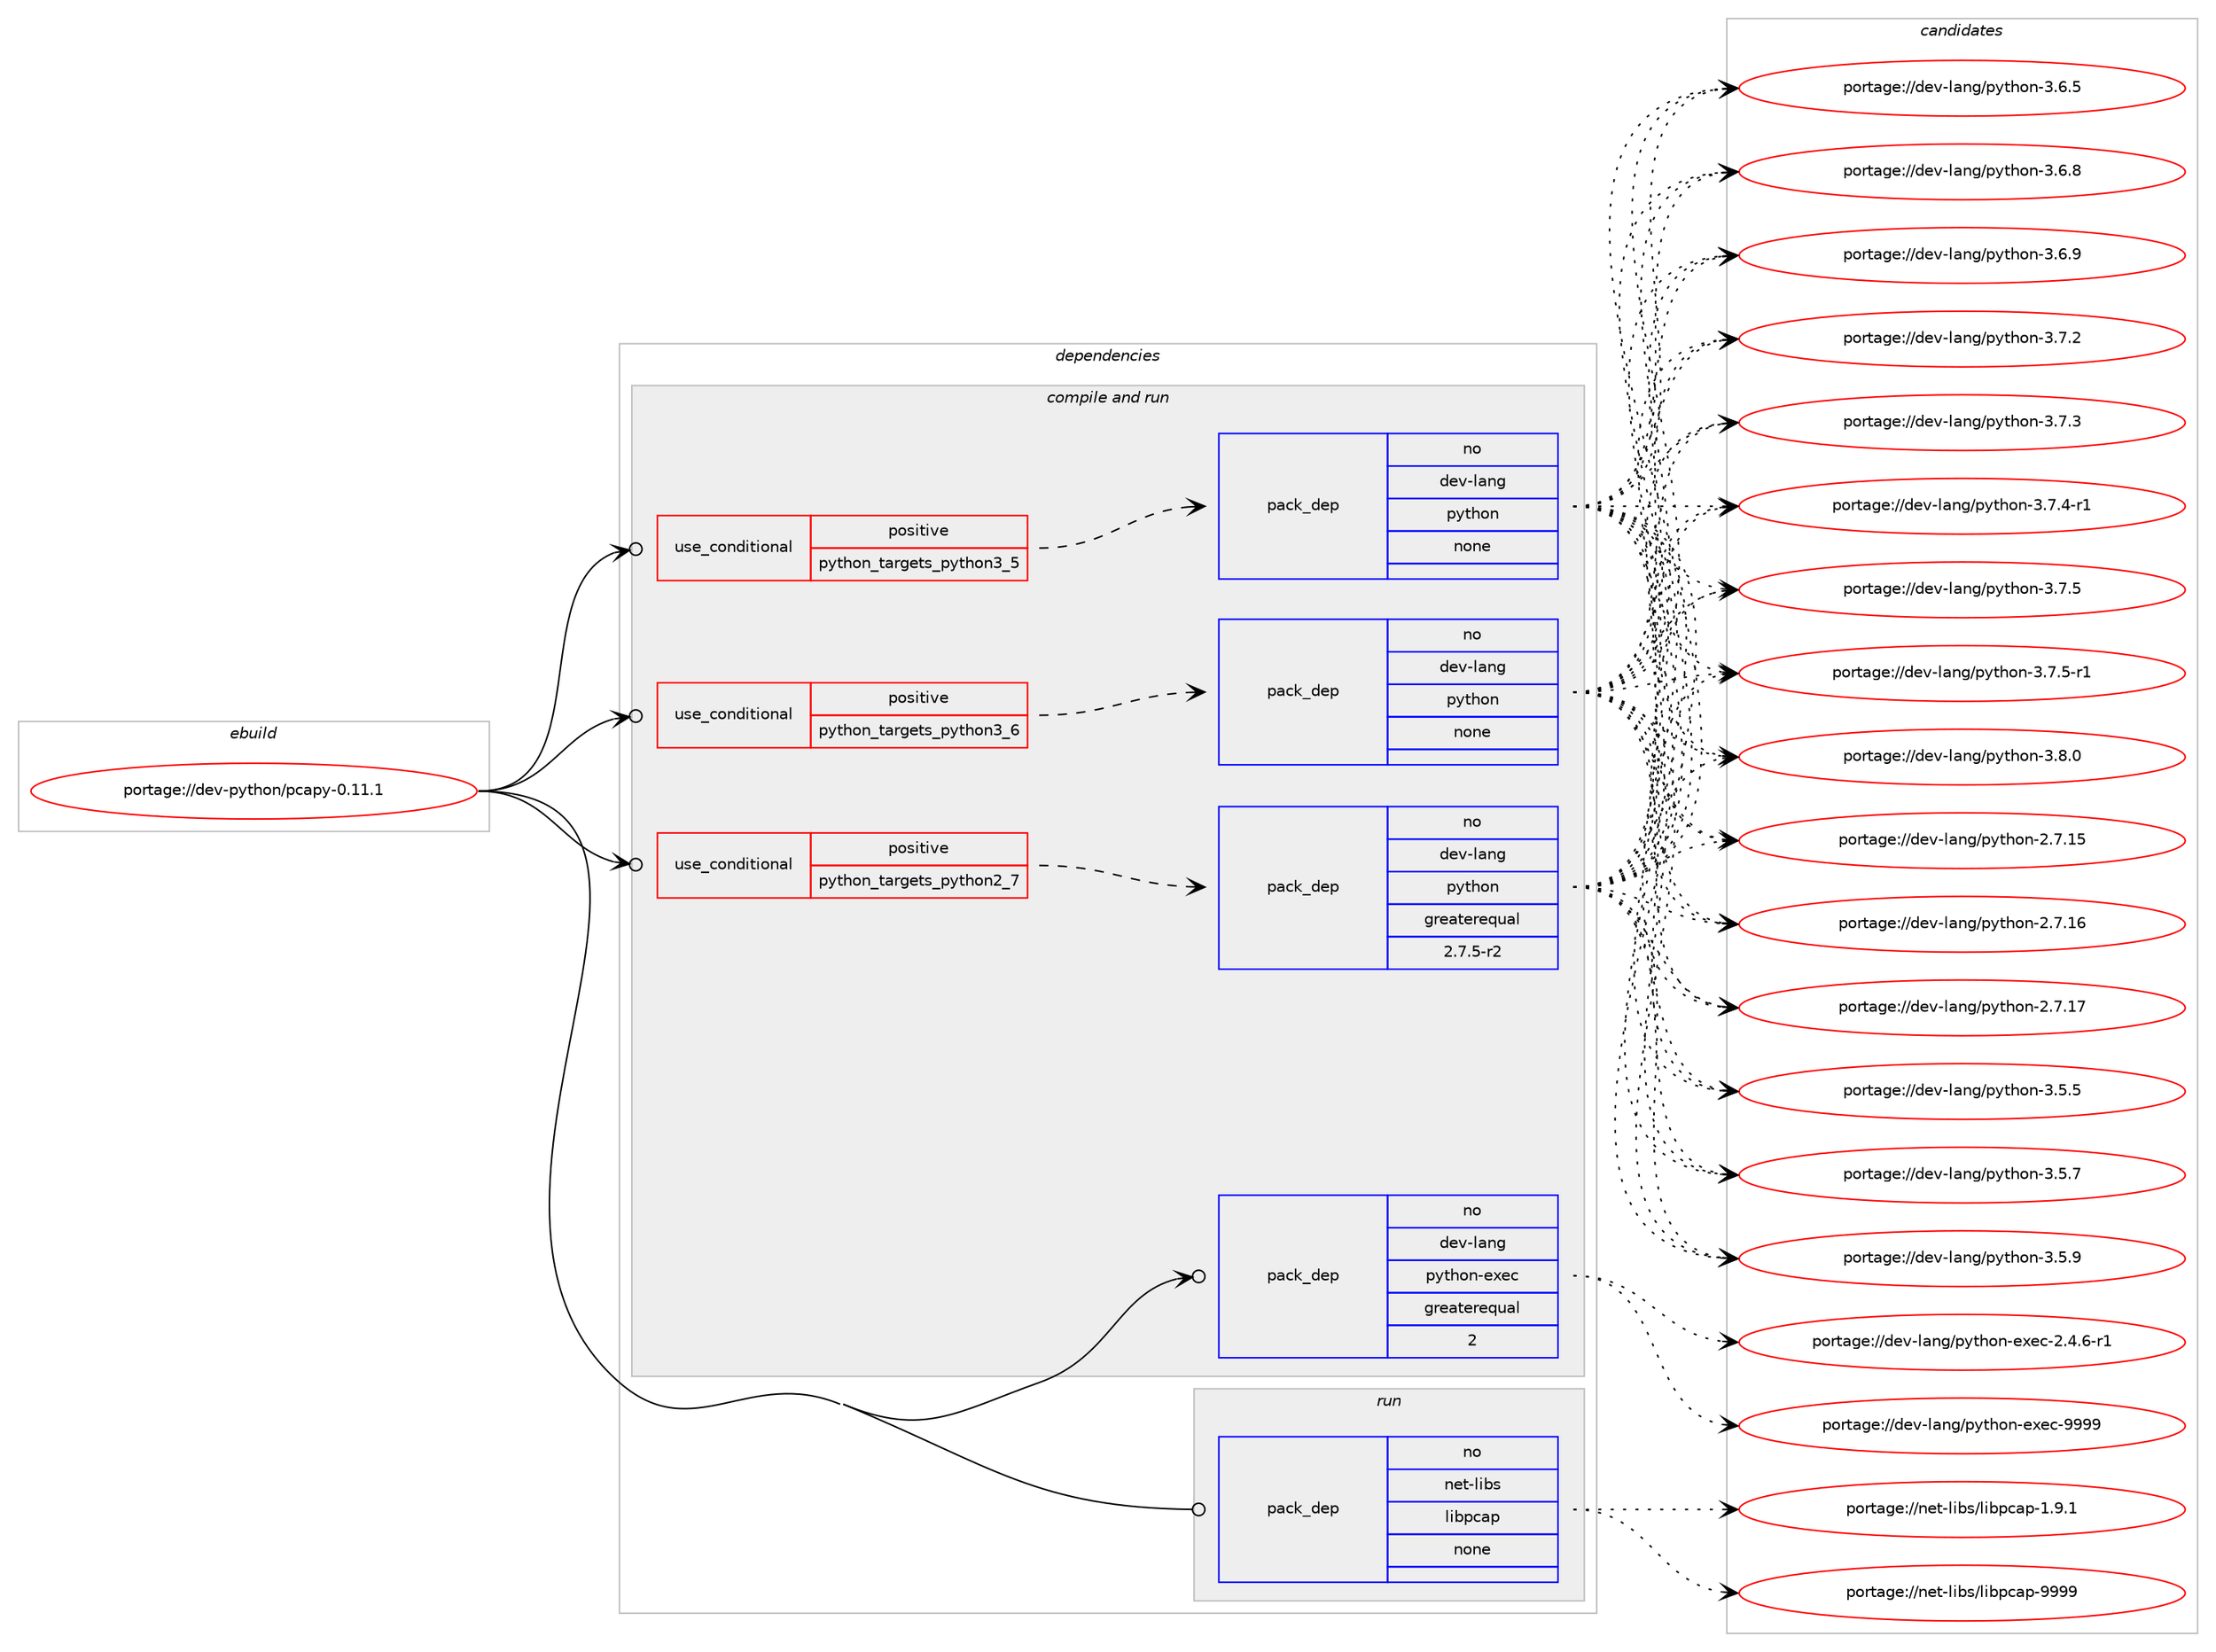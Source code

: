 digraph prolog {

# *************
# Graph options
# *************

newrank=true;
concentrate=true;
compound=true;
graph [rankdir=LR,fontname=Helvetica,fontsize=10,ranksep=1.5];#, ranksep=2.5, nodesep=0.2];
edge  [arrowhead=vee];
node  [fontname=Helvetica,fontsize=10];

# **********
# The ebuild
# **********

subgraph cluster_leftcol {
color=gray;
rank=same;
label=<<i>ebuild</i>>;
id [label="portage://dev-python/pcapy-0.11.1", color=red, width=4, href="../dev-python/pcapy-0.11.1.svg"];
}

# ****************
# The dependencies
# ****************

subgraph cluster_midcol {
color=gray;
label=<<i>dependencies</i>>;
subgraph cluster_compile {
fillcolor="#eeeeee";
style=filled;
label=<<i>compile</i>>;
}
subgraph cluster_compileandrun {
fillcolor="#eeeeee";
style=filled;
label=<<i>compile and run</i>>;
subgraph cond33576 {
dependency156306 [label=<<TABLE BORDER="0" CELLBORDER="1" CELLSPACING="0" CELLPADDING="4"><TR><TD ROWSPAN="3" CELLPADDING="10">use_conditional</TD></TR><TR><TD>positive</TD></TR><TR><TD>python_targets_python2_7</TD></TR></TABLE>>, shape=none, color=red];
subgraph pack119369 {
dependency156307 [label=<<TABLE BORDER="0" CELLBORDER="1" CELLSPACING="0" CELLPADDING="4" WIDTH="220"><TR><TD ROWSPAN="6" CELLPADDING="30">pack_dep</TD></TR><TR><TD WIDTH="110">no</TD></TR><TR><TD>dev-lang</TD></TR><TR><TD>python</TD></TR><TR><TD>greaterequal</TD></TR><TR><TD>2.7.5-r2</TD></TR></TABLE>>, shape=none, color=blue];
}
dependency156306:e -> dependency156307:w [weight=20,style="dashed",arrowhead="vee"];
}
id:e -> dependency156306:w [weight=20,style="solid",arrowhead="odotvee"];
subgraph cond33577 {
dependency156308 [label=<<TABLE BORDER="0" CELLBORDER="1" CELLSPACING="0" CELLPADDING="4"><TR><TD ROWSPAN="3" CELLPADDING="10">use_conditional</TD></TR><TR><TD>positive</TD></TR><TR><TD>python_targets_python3_5</TD></TR></TABLE>>, shape=none, color=red];
subgraph pack119370 {
dependency156309 [label=<<TABLE BORDER="0" CELLBORDER="1" CELLSPACING="0" CELLPADDING="4" WIDTH="220"><TR><TD ROWSPAN="6" CELLPADDING="30">pack_dep</TD></TR><TR><TD WIDTH="110">no</TD></TR><TR><TD>dev-lang</TD></TR><TR><TD>python</TD></TR><TR><TD>none</TD></TR><TR><TD></TD></TR></TABLE>>, shape=none, color=blue];
}
dependency156308:e -> dependency156309:w [weight=20,style="dashed",arrowhead="vee"];
}
id:e -> dependency156308:w [weight=20,style="solid",arrowhead="odotvee"];
subgraph cond33578 {
dependency156310 [label=<<TABLE BORDER="0" CELLBORDER="1" CELLSPACING="0" CELLPADDING="4"><TR><TD ROWSPAN="3" CELLPADDING="10">use_conditional</TD></TR><TR><TD>positive</TD></TR><TR><TD>python_targets_python3_6</TD></TR></TABLE>>, shape=none, color=red];
subgraph pack119371 {
dependency156311 [label=<<TABLE BORDER="0" CELLBORDER="1" CELLSPACING="0" CELLPADDING="4" WIDTH="220"><TR><TD ROWSPAN="6" CELLPADDING="30">pack_dep</TD></TR><TR><TD WIDTH="110">no</TD></TR><TR><TD>dev-lang</TD></TR><TR><TD>python</TD></TR><TR><TD>none</TD></TR><TR><TD></TD></TR></TABLE>>, shape=none, color=blue];
}
dependency156310:e -> dependency156311:w [weight=20,style="dashed",arrowhead="vee"];
}
id:e -> dependency156310:w [weight=20,style="solid",arrowhead="odotvee"];
subgraph pack119372 {
dependency156312 [label=<<TABLE BORDER="0" CELLBORDER="1" CELLSPACING="0" CELLPADDING="4" WIDTH="220"><TR><TD ROWSPAN="6" CELLPADDING="30">pack_dep</TD></TR><TR><TD WIDTH="110">no</TD></TR><TR><TD>dev-lang</TD></TR><TR><TD>python-exec</TD></TR><TR><TD>greaterequal</TD></TR><TR><TD>2</TD></TR></TABLE>>, shape=none, color=blue];
}
id:e -> dependency156312:w [weight=20,style="solid",arrowhead="odotvee"];
}
subgraph cluster_run {
fillcolor="#eeeeee";
style=filled;
label=<<i>run</i>>;
subgraph pack119373 {
dependency156313 [label=<<TABLE BORDER="0" CELLBORDER="1" CELLSPACING="0" CELLPADDING="4" WIDTH="220"><TR><TD ROWSPAN="6" CELLPADDING="30">pack_dep</TD></TR><TR><TD WIDTH="110">no</TD></TR><TR><TD>net-libs</TD></TR><TR><TD>libpcap</TD></TR><TR><TD>none</TD></TR><TR><TD></TD></TR></TABLE>>, shape=none, color=blue];
}
id:e -> dependency156313:w [weight=20,style="solid",arrowhead="odot"];
}
}

# **************
# The candidates
# **************

subgraph cluster_choices {
rank=same;
color=gray;
label=<<i>candidates</i>>;

subgraph choice119369 {
color=black;
nodesep=1;
choiceportage10010111845108971101034711212111610411111045504655464953 [label="portage://dev-lang/python-2.7.15", color=red, width=4,href="../dev-lang/python-2.7.15.svg"];
choiceportage10010111845108971101034711212111610411111045504655464954 [label="portage://dev-lang/python-2.7.16", color=red, width=4,href="../dev-lang/python-2.7.16.svg"];
choiceportage10010111845108971101034711212111610411111045504655464955 [label="portage://dev-lang/python-2.7.17", color=red, width=4,href="../dev-lang/python-2.7.17.svg"];
choiceportage100101118451089711010347112121116104111110455146534653 [label="portage://dev-lang/python-3.5.5", color=red, width=4,href="../dev-lang/python-3.5.5.svg"];
choiceportage100101118451089711010347112121116104111110455146534655 [label="portage://dev-lang/python-3.5.7", color=red, width=4,href="../dev-lang/python-3.5.7.svg"];
choiceportage100101118451089711010347112121116104111110455146534657 [label="portage://dev-lang/python-3.5.9", color=red, width=4,href="../dev-lang/python-3.5.9.svg"];
choiceportage100101118451089711010347112121116104111110455146544653 [label="portage://dev-lang/python-3.6.5", color=red, width=4,href="../dev-lang/python-3.6.5.svg"];
choiceportage100101118451089711010347112121116104111110455146544656 [label="portage://dev-lang/python-3.6.8", color=red, width=4,href="../dev-lang/python-3.6.8.svg"];
choiceportage100101118451089711010347112121116104111110455146544657 [label="portage://dev-lang/python-3.6.9", color=red, width=4,href="../dev-lang/python-3.6.9.svg"];
choiceportage100101118451089711010347112121116104111110455146554650 [label="portage://dev-lang/python-3.7.2", color=red, width=4,href="../dev-lang/python-3.7.2.svg"];
choiceportage100101118451089711010347112121116104111110455146554651 [label="portage://dev-lang/python-3.7.3", color=red, width=4,href="../dev-lang/python-3.7.3.svg"];
choiceportage1001011184510897110103471121211161041111104551465546524511449 [label="portage://dev-lang/python-3.7.4-r1", color=red, width=4,href="../dev-lang/python-3.7.4-r1.svg"];
choiceportage100101118451089711010347112121116104111110455146554653 [label="portage://dev-lang/python-3.7.5", color=red, width=4,href="../dev-lang/python-3.7.5.svg"];
choiceportage1001011184510897110103471121211161041111104551465546534511449 [label="portage://dev-lang/python-3.7.5-r1", color=red, width=4,href="../dev-lang/python-3.7.5-r1.svg"];
choiceportage100101118451089711010347112121116104111110455146564648 [label="portage://dev-lang/python-3.8.0", color=red, width=4,href="../dev-lang/python-3.8.0.svg"];
dependency156307:e -> choiceportage10010111845108971101034711212111610411111045504655464953:w [style=dotted,weight="100"];
dependency156307:e -> choiceportage10010111845108971101034711212111610411111045504655464954:w [style=dotted,weight="100"];
dependency156307:e -> choiceportage10010111845108971101034711212111610411111045504655464955:w [style=dotted,weight="100"];
dependency156307:e -> choiceportage100101118451089711010347112121116104111110455146534653:w [style=dotted,weight="100"];
dependency156307:e -> choiceportage100101118451089711010347112121116104111110455146534655:w [style=dotted,weight="100"];
dependency156307:e -> choiceportage100101118451089711010347112121116104111110455146534657:w [style=dotted,weight="100"];
dependency156307:e -> choiceportage100101118451089711010347112121116104111110455146544653:w [style=dotted,weight="100"];
dependency156307:e -> choiceportage100101118451089711010347112121116104111110455146544656:w [style=dotted,weight="100"];
dependency156307:e -> choiceportage100101118451089711010347112121116104111110455146544657:w [style=dotted,weight="100"];
dependency156307:e -> choiceportage100101118451089711010347112121116104111110455146554650:w [style=dotted,weight="100"];
dependency156307:e -> choiceportage100101118451089711010347112121116104111110455146554651:w [style=dotted,weight="100"];
dependency156307:e -> choiceportage1001011184510897110103471121211161041111104551465546524511449:w [style=dotted,weight="100"];
dependency156307:e -> choiceportage100101118451089711010347112121116104111110455146554653:w [style=dotted,weight="100"];
dependency156307:e -> choiceportage1001011184510897110103471121211161041111104551465546534511449:w [style=dotted,weight="100"];
dependency156307:e -> choiceportage100101118451089711010347112121116104111110455146564648:w [style=dotted,weight="100"];
}
subgraph choice119370 {
color=black;
nodesep=1;
choiceportage10010111845108971101034711212111610411111045504655464953 [label="portage://dev-lang/python-2.7.15", color=red, width=4,href="../dev-lang/python-2.7.15.svg"];
choiceportage10010111845108971101034711212111610411111045504655464954 [label="portage://dev-lang/python-2.7.16", color=red, width=4,href="../dev-lang/python-2.7.16.svg"];
choiceportage10010111845108971101034711212111610411111045504655464955 [label="portage://dev-lang/python-2.7.17", color=red, width=4,href="../dev-lang/python-2.7.17.svg"];
choiceportage100101118451089711010347112121116104111110455146534653 [label="portage://dev-lang/python-3.5.5", color=red, width=4,href="../dev-lang/python-3.5.5.svg"];
choiceportage100101118451089711010347112121116104111110455146534655 [label="portage://dev-lang/python-3.5.7", color=red, width=4,href="../dev-lang/python-3.5.7.svg"];
choiceportage100101118451089711010347112121116104111110455146534657 [label="portage://dev-lang/python-3.5.9", color=red, width=4,href="../dev-lang/python-3.5.9.svg"];
choiceportage100101118451089711010347112121116104111110455146544653 [label="portage://dev-lang/python-3.6.5", color=red, width=4,href="../dev-lang/python-3.6.5.svg"];
choiceportage100101118451089711010347112121116104111110455146544656 [label="portage://dev-lang/python-3.6.8", color=red, width=4,href="../dev-lang/python-3.6.8.svg"];
choiceportage100101118451089711010347112121116104111110455146544657 [label="portage://dev-lang/python-3.6.9", color=red, width=4,href="../dev-lang/python-3.6.9.svg"];
choiceportage100101118451089711010347112121116104111110455146554650 [label="portage://dev-lang/python-3.7.2", color=red, width=4,href="../dev-lang/python-3.7.2.svg"];
choiceportage100101118451089711010347112121116104111110455146554651 [label="portage://dev-lang/python-3.7.3", color=red, width=4,href="../dev-lang/python-3.7.3.svg"];
choiceportage1001011184510897110103471121211161041111104551465546524511449 [label="portage://dev-lang/python-3.7.4-r1", color=red, width=4,href="../dev-lang/python-3.7.4-r1.svg"];
choiceportage100101118451089711010347112121116104111110455146554653 [label="portage://dev-lang/python-3.7.5", color=red, width=4,href="../dev-lang/python-3.7.5.svg"];
choiceportage1001011184510897110103471121211161041111104551465546534511449 [label="portage://dev-lang/python-3.7.5-r1", color=red, width=4,href="../dev-lang/python-3.7.5-r1.svg"];
choiceportage100101118451089711010347112121116104111110455146564648 [label="portage://dev-lang/python-3.8.0", color=red, width=4,href="../dev-lang/python-3.8.0.svg"];
dependency156309:e -> choiceportage10010111845108971101034711212111610411111045504655464953:w [style=dotted,weight="100"];
dependency156309:e -> choiceportage10010111845108971101034711212111610411111045504655464954:w [style=dotted,weight="100"];
dependency156309:e -> choiceportage10010111845108971101034711212111610411111045504655464955:w [style=dotted,weight="100"];
dependency156309:e -> choiceportage100101118451089711010347112121116104111110455146534653:w [style=dotted,weight="100"];
dependency156309:e -> choiceportage100101118451089711010347112121116104111110455146534655:w [style=dotted,weight="100"];
dependency156309:e -> choiceportage100101118451089711010347112121116104111110455146534657:w [style=dotted,weight="100"];
dependency156309:e -> choiceportage100101118451089711010347112121116104111110455146544653:w [style=dotted,weight="100"];
dependency156309:e -> choiceportage100101118451089711010347112121116104111110455146544656:w [style=dotted,weight="100"];
dependency156309:e -> choiceportage100101118451089711010347112121116104111110455146544657:w [style=dotted,weight="100"];
dependency156309:e -> choiceportage100101118451089711010347112121116104111110455146554650:w [style=dotted,weight="100"];
dependency156309:e -> choiceportage100101118451089711010347112121116104111110455146554651:w [style=dotted,weight="100"];
dependency156309:e -> choiceportage1001011184510897110103471121211161041111104551465546524511449:w [style=dotted,weight="100"];
dependency156309:e -> choiceportage100101118451089711010347112121116104111110455146554653:w [style=dotted,weight="100"];
dependency156309:e -> choiceportage1001011184510897110103471121211161041111104551465546534511449:w [style=dotted,weight="100"];
dependency156309:e -> choiceportage100101118451089711010347112121116104111110455146564648:w [style=dotted,weight="100"];
}
subgraph choice119371 {
color=black;
nodesep=1;
choiceportage10010111845108971101034711212111610411111045504655464953 [label="portage://dev-lang/python-2.7.15", color=red, width=4,href="../dev-lang/python-2.7.15.svg"];
choiceportage10010111845108971101034711212111610411111045504655464954 [label="portage://dev-lang/python-2.7.16", color=red, width=4,href="../dev-lang/python-2.7.16.svg"];
choiceportage10010111845108971101034711212111610411111045504655464955 [label="portage://dev-lang/python-2.7.17", color=red, width=4,href="../dev-lang/python-2.7.17.svg"];
choiceportage100101118451089711010347112121116104111110455146534653 [label="portage://dev-lang/python-3.5.5", color=red, width=4,href="../dev-lang/python-3.5.5.svg"];
choiceportage100101118451089711010347112121116104111110455146534655 [label="portage://dev-lang/python-3.5.7", color=red, width=4,href="../dev-lang/python-3.5.7.svg"];
choiceportage100101118451089711010347112121116104111110455146534657 [label="portage://dev-lang/python-3.5.9", color=red, width=4,href="../dev-lang/python-3.5.9.svg"];
choiceportage100101118451089711010347112121116104111110455146544653 [label="portage://dev-lang/python-3.6.5", color=red, width=4,href="../dev-lang/python-3.6.5.svg"];
choiceportage100101118451089711010347112121116104111110455146544656 [label="portage://dev-lang/python-3.6.8", color=red, width=4,href="../dev-lang/python-3.6.8.svg"];
choiceportage100101118451089711010347112121116104111110455146544657 [label="portage://dev-lang/python-3.6.9", color=red, width=4,href="../dev-lang/python-3.6.9.svg"];
choiceportage100101118451089711010347112121116104111110455146554650 [label="portage://dev-lang/python-3.7.2", color=red, width=4,href="../dev-lang/python-3.7.2.svg"];
choiceportage100101118451089711010347112121116104111110455146554651 [label="portage://dev-lang/python-3.7.3", color=red, width=4,href="../dev-lang/python-3.7.3.svg"];
choiceportage1001011184510897110103471121211161041111104551465546524511449 [label="portage://dev-lang/python-3.7.4-r1", color=red, width=4,href="../dev-lang/python-3.7.4-r1.svg"];
choiceportage100101118451089711010347112121116104111110455146554653 [label="portage://dev-lang/python-3.7.5", color=red, width=4,href="../dev-lang/python-3.7.5.svg"];
choiceportage1001011184510897110103471121211161041111104551465546534511449 [label="portage://dev-lang/python-3.7.5-r1", color=red, width=4,href="../dev-lang/python-3.7.5-r1.svg"];
choiceportage100101118451089711010347112121116104111110455146564648 [label="portage://dev-lang/python-3.8.0", color=red, width=4,href="../dev-lang/python-3.8.0.svg"];
dependency156311:e -> choiceportage10010111845108971101034711212111610411111045504655464953:w [style=dotted,weight="100"];
dependency156311:e -> choiceportage10010111845108971101034711212111610411111045504655464954:w [style=dotted,weight="100"];
dependency156311:e -> choiceportage10010111845108971101034711212111610411111045504655464955:w [style=dotted,weight="100"];
dependency156311:e -> choiceportage100101118451089711010347112121116104111110455146534653:w [style=dotted,weight="100"];
dependency156311:e -> choiceportage100101118451089711010347112121116104111110455146534655:w [style=dotted,weight="100"];
dependency156311:e -> choiceportage100101118451089711010347112121116104111110455146534657:w [style=dotted,weight="100"];
dependency156311:e -> choiceportage100101118451089711010347112121116104111110455146544653:w [style=dotted,weight="100"];
dependency156311:e -> choiceportage100101118451089711010347112121116104111110455146544656:w [style=dotted,weight="100"];
dependency156311:e -> choiceportage100101118451089711010347112121116104111110455146544657:w [style=dotted,weight="100"];
dependency156311:e -> choiceportage100101118451089711010347112121116104111110455146554650:w [style=dotted,weight="100"];
dependency156311:e -> choiceportage100101118451089711010347112121116104111110455146554651:w [style=dotted,weight="100"];
dependency156311:e -> choiceportage1001011184510897110103471121211161041111104551465546524511449:w [style=dotted,weight="100"];
dependency156311:e -> choiceportage100101118451089711010347112121116104111110455146554653:w [style=dotted,weight="100"];
dependency156311:e -> choiceportage1001011184510897110103471121211161041111104551465546534511449:w [style=dotted,weight="100"];
dependency156311:e -> choiceportage100101118451089711010347112121116104111110455146564648:w [style=dotted,weight="100"];
}
subgraph choice119372 {
color=black;
nodesep=1;
choiceportage10010111845108971101034711212111610411111045101120101994550465246544511449 [label="portage://dev-lang/python-exec-2.4.6-r1", color=red, width=4,href="../dev-lang/python-exec-2.4.6-r1.svg"];
choiceportage10010111845108971101034711212111610411111045101120101994557575757 [label="portage://dev-lang/python-exec-9999", color=red, width=4,href="../dev-lang/python-exec-9999.svg"];
dependency156312:e -> choiceportage10010111845108971101034711212111610411111045101120101994550465246544511449:w [style=dotted,weight="100"];
dependency156312:e -> choiceportage10010111845108971101034711212111610411111045101120101994557575757:w [style=dotted,weight="100"];
}
subgraph choice119373 {
color=black;
nodesep=1;
choiceportage110101116451081059811547108105981129997112454946574649 [label="portage://net-libs/libpcap-1.9.1", color=red, width=4,href="../net-libs/libpcap-1.9.1.svg"];
choiceportage1101011164510810598115471081059811299971124557575757 [label="portage://net-libs/libpcap-9999", color=red, width=4,href="../net-libs/libpcap-9999.svg"];
dependency156313:e -> choiceportage110101116451081059811547108105981129997112454946574649:w [style=dotted,weight="100"];
dependency156313:e -> choiceportage1101011164510810598115471081059811299971124557575757:w [style=dotted,weight="100"];
}
}

}

